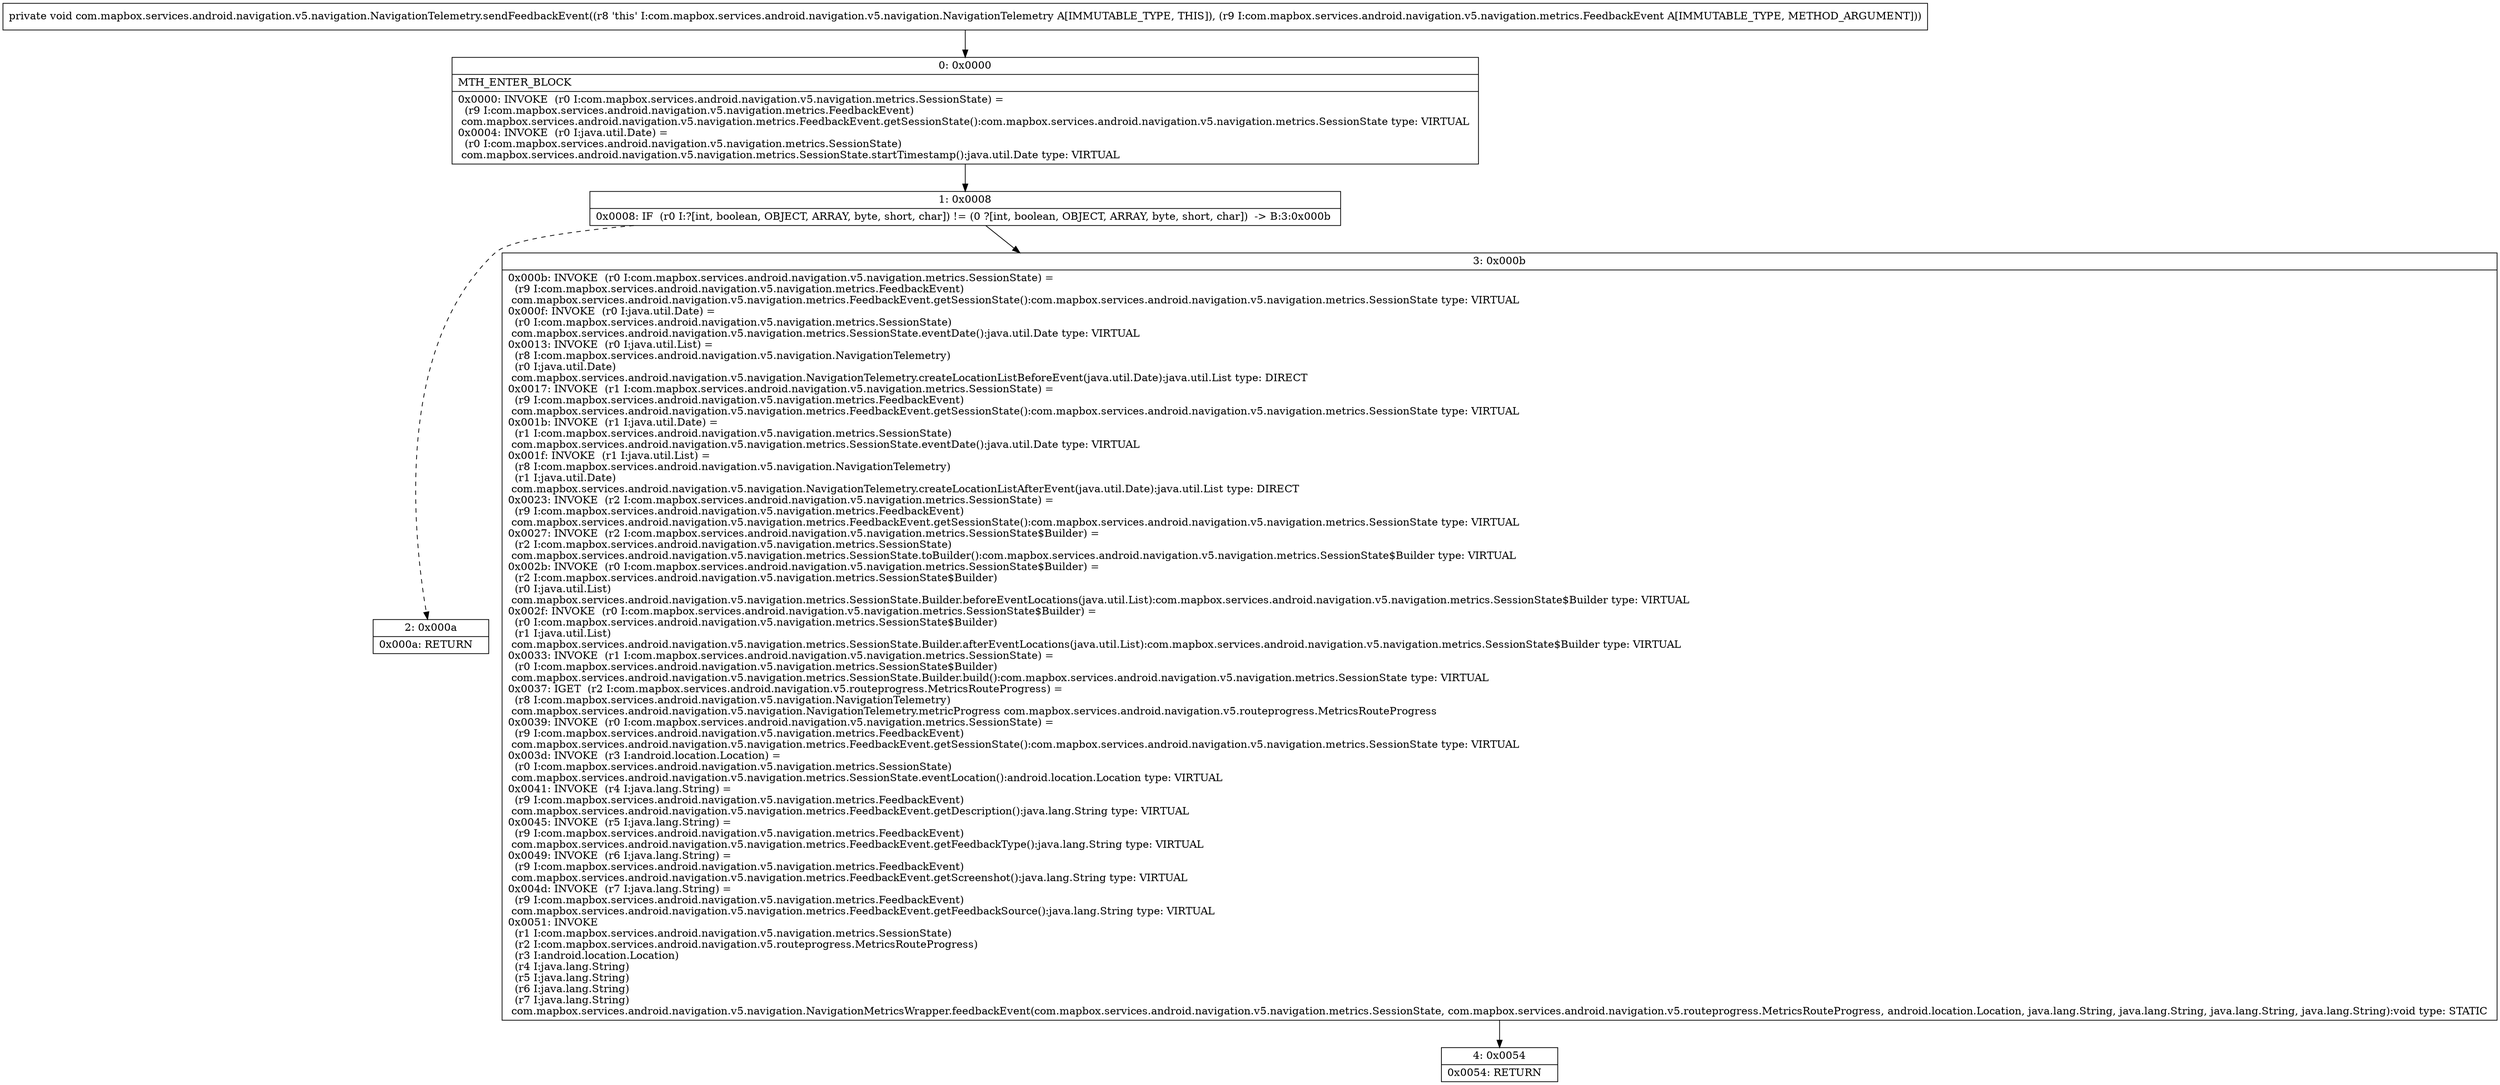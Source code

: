 digraph "CFG forcom.mapbox.services.android.navigation.v5.navigation.NavigationTelemetry.sendFeedbackEvent(Lcom\/mapbox\/services\/android\/navigation\/v5\/navigation\/metrics\/FeedbackEvent;)V" {
Node_0 [shape=record,label="{0\:\ 0x0000|MTH_ENTER_BLOCK\l|0x0000: INVOKE  (r0 I:com.mapbox.services.android.navigation.v5.navigation.metrics.SessionState) = \l  (r9 I:com.mapbox.services.android.navigation.v5.navigation.metrics.FeedbackEvent)\l com.mapbox.services.android.navigation.v5.navigation.metrics.FeedbackEvent.getSessionState():com.mapbox.services.android.navigation.v5.navigation.metrics.SessionState type: VIRTUAL \l0x0004: INVOKE  (r0 I:java.util.Date) = \l  (r0 I:com.mapbox.services.android.navigation.v5.navigation.metrics.SessionState)\l com.mapbox.services.android.navigation.v5.navigation.metrics.SessionState.startTimestamp():java.util.Date type: VIRTUAL \l}"];
Node_1 [shape=record,label="{1\:\ 0x0008|0x0008: IF  (r0 I:?[int, boolean, OBJECT, ARRAY, byte, short, char]) != (0 ?[int, boolean, OBJECT, ARRAY, byte, short, char])  \-\> B:3:0x000b \l}"];
Node_2 [shape=record,label="{2\:\ 0x000a|0x000a: RETURN   \l}"];
Node_3 [shape=record,label="{3\:\ 0x000b|0x000b: INVOKE  (r0 I:com.mapbox.services.android.navigation.v5.navigation.metrics.SessionState) = \l  (r9 I:com.mapbox.services.android.navigation.v5.navigation.metrics.FeedbackEvent)\l com.mapbox.services.android.navigation.v5.navigation.metrics.FeedbackEvent.getSessionState():com.mapbox.services.android.navigation.v5.navigation.metrics.SessionState type: VIRTUAL \l0x000f: INVOKE  (r0 I:java.util.Date) = \l  (r0 I:com.mapbox.services.android.navigation.v5.navigation.metrics.SessionState)\l com.mapbox.services.android.navigation.v5.navigation.metrics.SessionState.eventDate():java.util.Date type: VIRTUAL \l0x0013: INVOKE  (r0 I:java.util.List) = \l  (r8 I:com.mapbox.services.android.navigation.v5.navigation.NavigationTelemetry)\l  (r0 I:java.util.Date)\l com.mapbox.services.android.navigation.v5.navigation.NavigationTelemetry.createLocationListBeforeEvent(java.util.Date):java.util.List type: DIRECT \l0x0017: INVOKE  (r1 I:com.mapbox.services.android.navigation.v5.navigation.metrics.SessionState) = \l  (r9 I:com.mapbox.services.android.navigation.v5.navigation.metrics.FeedbackEvent)\l com.mapbox.services.android.navigation.v5.navigation.metrics.FeedbackEvent.getSessionState():com.mapbox.services.android.navigation.v5.navigation.metrics.SessionState type: VIRTUAL \l0x001b: INVOKE  (r1 I:java.util.Date) = \l  (r1 I:com.mapbox.services.android.navigation.v5.navigation.metrics.SessionState)\l com.mapbox.services.android.navigation.v5.navigation.metrics.SessionState.eventDate():java.util.Date type: VIRTUAL \l0x001f: INVOKE  (r1 I:java.util.List) = \l  (r8 I:com.mapbox.services.android.navigation.v5.navigation.NavigationTelemetry)\l  (r1 I:java.util.Date)\l com.mapbox.services.android.navigation.v5.navigation.NavigationTelemetry.createLocationListAfterEvent(java.util.Date):java.util.List type: DIRECT \l0x0023: INVOKE  (r2 I:com.mapbox.services.android.navigation.v5.navigation.metrics.SessionState) = \l  (r9 I:com.mapbox.services.android.navigation.v5.navigation.metrics.FeedbackEvent)\l com.mapbox.services.android.navigation.v5.navigation.metrics.FeedbackEvent.getSessionState():com.mapbox.services.android.navigation.v5.navigation.metrics.SessionState type: VIRTUAL \l0x0027: INVOKE  (r2 I:com.mapbox.services.android.navigation.v5.navigation.metrics.SessionState$Builder) = \l  (r2 I:com.mapbox.services.android.navigation.v5.navigation.metrics.SessionState)\l com.mapbox.services.android.navigation.v5.navigation.metrics.SessionState.toBuilder():com.mapbox.services.android.navigation.v5.navigation.metrics.SessionState$Builder type: VIRTUAL \l0x002b: INVOKE  (r0 I:com.mapbox.services.android.navigation.v5.navigation.metrics.SessionState$Builder) = \l  (r2 I:com.mapbox.services.android.navigation.v5.navigation.metrics.SessionState$Builder)\l  (r0 I:java.util.List)\l com.mapbox.services.android.navigation.v5.navigation.metrics.SessionState.Builder.beforeEventLocations(java.util.List):com.mapbox.services.android.navigation.v5.navigation.metrics.SessionState$Builder type: VIRTUAL \l0x002f: INVOKE  (r0 I:com.mapbox.services.android.navigation.v5.navigation.metrics.SessionState$Builder) = \l  (r0 I:com.mapbox.services.android.navigation.v5.navigation.metrics.SessionState$Builder)\l  (r1 I:java.util.List)\l com.mapbox.services.android.navigation.v5.navigation.metrics.SessionState.Builder.afterEventLocations(java.util.List):com.mapbox.services.android.navigation.v5.navigation.metrics.SessionState$Builder type: VIRTUAL \l0x0033: INVOKE  (r1 I:com.mapbox.services.android.navigation.v5.navigation.metrics.SessionState) = \l  (r0 I:com.mapbox.services.android.navigation.v5.navigation.metrics.SessionState$Builder)\l com.mapbox.services.android.navigation.v5.navigation.metrics.SessionState.Builder.build():com.mapbox.services.android.navigation.v5.navigation.metrics.SessionState type: VIRTUAL \l0x0037: IGET  (r2 I:com.mapbox.services.android.navigation.v5.routeprogress.MetricsRouteProgress) = \l  (r8 I:com.mapbox.services.android.navigation.v5.navigation.NavigationTelemetry)\l com.mapbox.services.android.navigation.v5.navigation.NavigationTelemetry.metricProgress com.mapbox.services.android.navigation.v5.routeprogress.MetricsRouteProgress \l0x0039: INVOKE  (r0 I:com.mapbox.services.android.navigation.v5.navigation.metrics.SessionState) = \l  (r9 I:com.mapbox.services.android.navigation.v5.navigation.metrics.FeedbackEvent)\l com.mapbox.services.android.navigation.v5.navigation.metrics.FeedbackEvent.getSessionState():com.mapbox.services.android.navigation.v5.navigation.metrics.SessionState type: VIRTUAL \l0x003d: INVOKE  (r3 I:android.location.Location) = \l  (r0 I:com.mapbox.services.android.navigation.v5.navigation.metrics.SessionState)\l com.mapbox.services.android.navigation.v5.navigation.metrics.SessionState.eventLocation():android.location.Location type: VIRTUAL \l0x0041: INVOKE  (r4 I:java.lang.String) = \l  (r9 I:com.mapbox.services.android.navigation.v5.navigation.metrics.FeedbackEvent)\l com.mapbox.services.android.navigation.v5.navigation.metrics.FeedbackEvent.getDescription():java.lang.String type: VIRTUAL \l0x0045: INVOKE  (r5 I:java.lang.String) = \l  (r9 I:com.mapbox.services.android.navigation.v5.navigation.metrics.FeedbackEvent)\l com.mapbox.services.android.navigation.v5.navigation.metrics.FeedbackEvent.getFeedbackType():java.lang.String type: VIRTUAL \l0x0049: INVOKE  (r6 I:java.lang.String) = \l  (r9 I:com.mapbox.services.android.navigation.v5.navigation.metrics.FeedbackEvent)\l com.mapbox.services.android.navigation.v5.navigation.metrics.FeedbackEvent.getScreenshot():java.lang.String type: VIRTUAL \l0x004d: INVOKE  (r7 I:java.lang.String) = \l  (r9 I:com.mapbox.services.android.navigation.v5.navigation.metrics.FeedbackEvent)\l com.mapbox.services.android.navigation.v5.navigation.metrics.FeedbackEvent.getFeedbackSource():java.lang.String type: VIRTUAL \l0x0051: INVOKE  \l  (r1 I:com.mapbox.services.android.navigation.v5.navigation.metrics.SessionState)\l  (r2 I:com.mapbox.services.android.navigation.v5.routeprogress.MetricsRouteProgress)\l  (r3 I:android.location.Location)\l  (r4 I:java.lang.String)\l  (r5 I:java.lang.String)\l  (r6 I:java.lang.String)\l  (r7 I:java.lang.String)\l com.mapbox.services.android.navigation.v5.navigation.NavigationMetricsWrapper.feedbackEvent(com.mapbox.services.android.navigation.v5.navigation.metrics.SessionState, com.mapbox.services.android.navigation.v5.routeprogress.MetricsRouteProgress, android.location.Location, java.lang.String, java.lang.String, java.lang.String, java.lang.String):void type: STATIC \l}"];
Node_4 [shape=record,label="{4\:\ 0x0054|0x0054: RETURN   \l}"];
MethodNode[shape=record,label="{private void com.mapbox.services.android.navigation.v5.navigation.NavigationTelemetry.sendFeedbackEvent((r8 'this' I:com.mapbox.services.android.navigation.v5.navigation.NavigationTelemetry A[IMMUTABLE_TYPE, THIS]), (r9 I:com.mapbox.services.android.navigation.v5.navigation.metrics.FeedbackEvent A[IMMUTABLE_TYPE, METHOD_ARGUMENT])) }"];
MethodNode -> Node_0;
Node_0 -> Node_1;
Node_1 -> Node_2[style=dashed];
Node_1 -> Node_3;
Node_3 -> Node_4;
}

